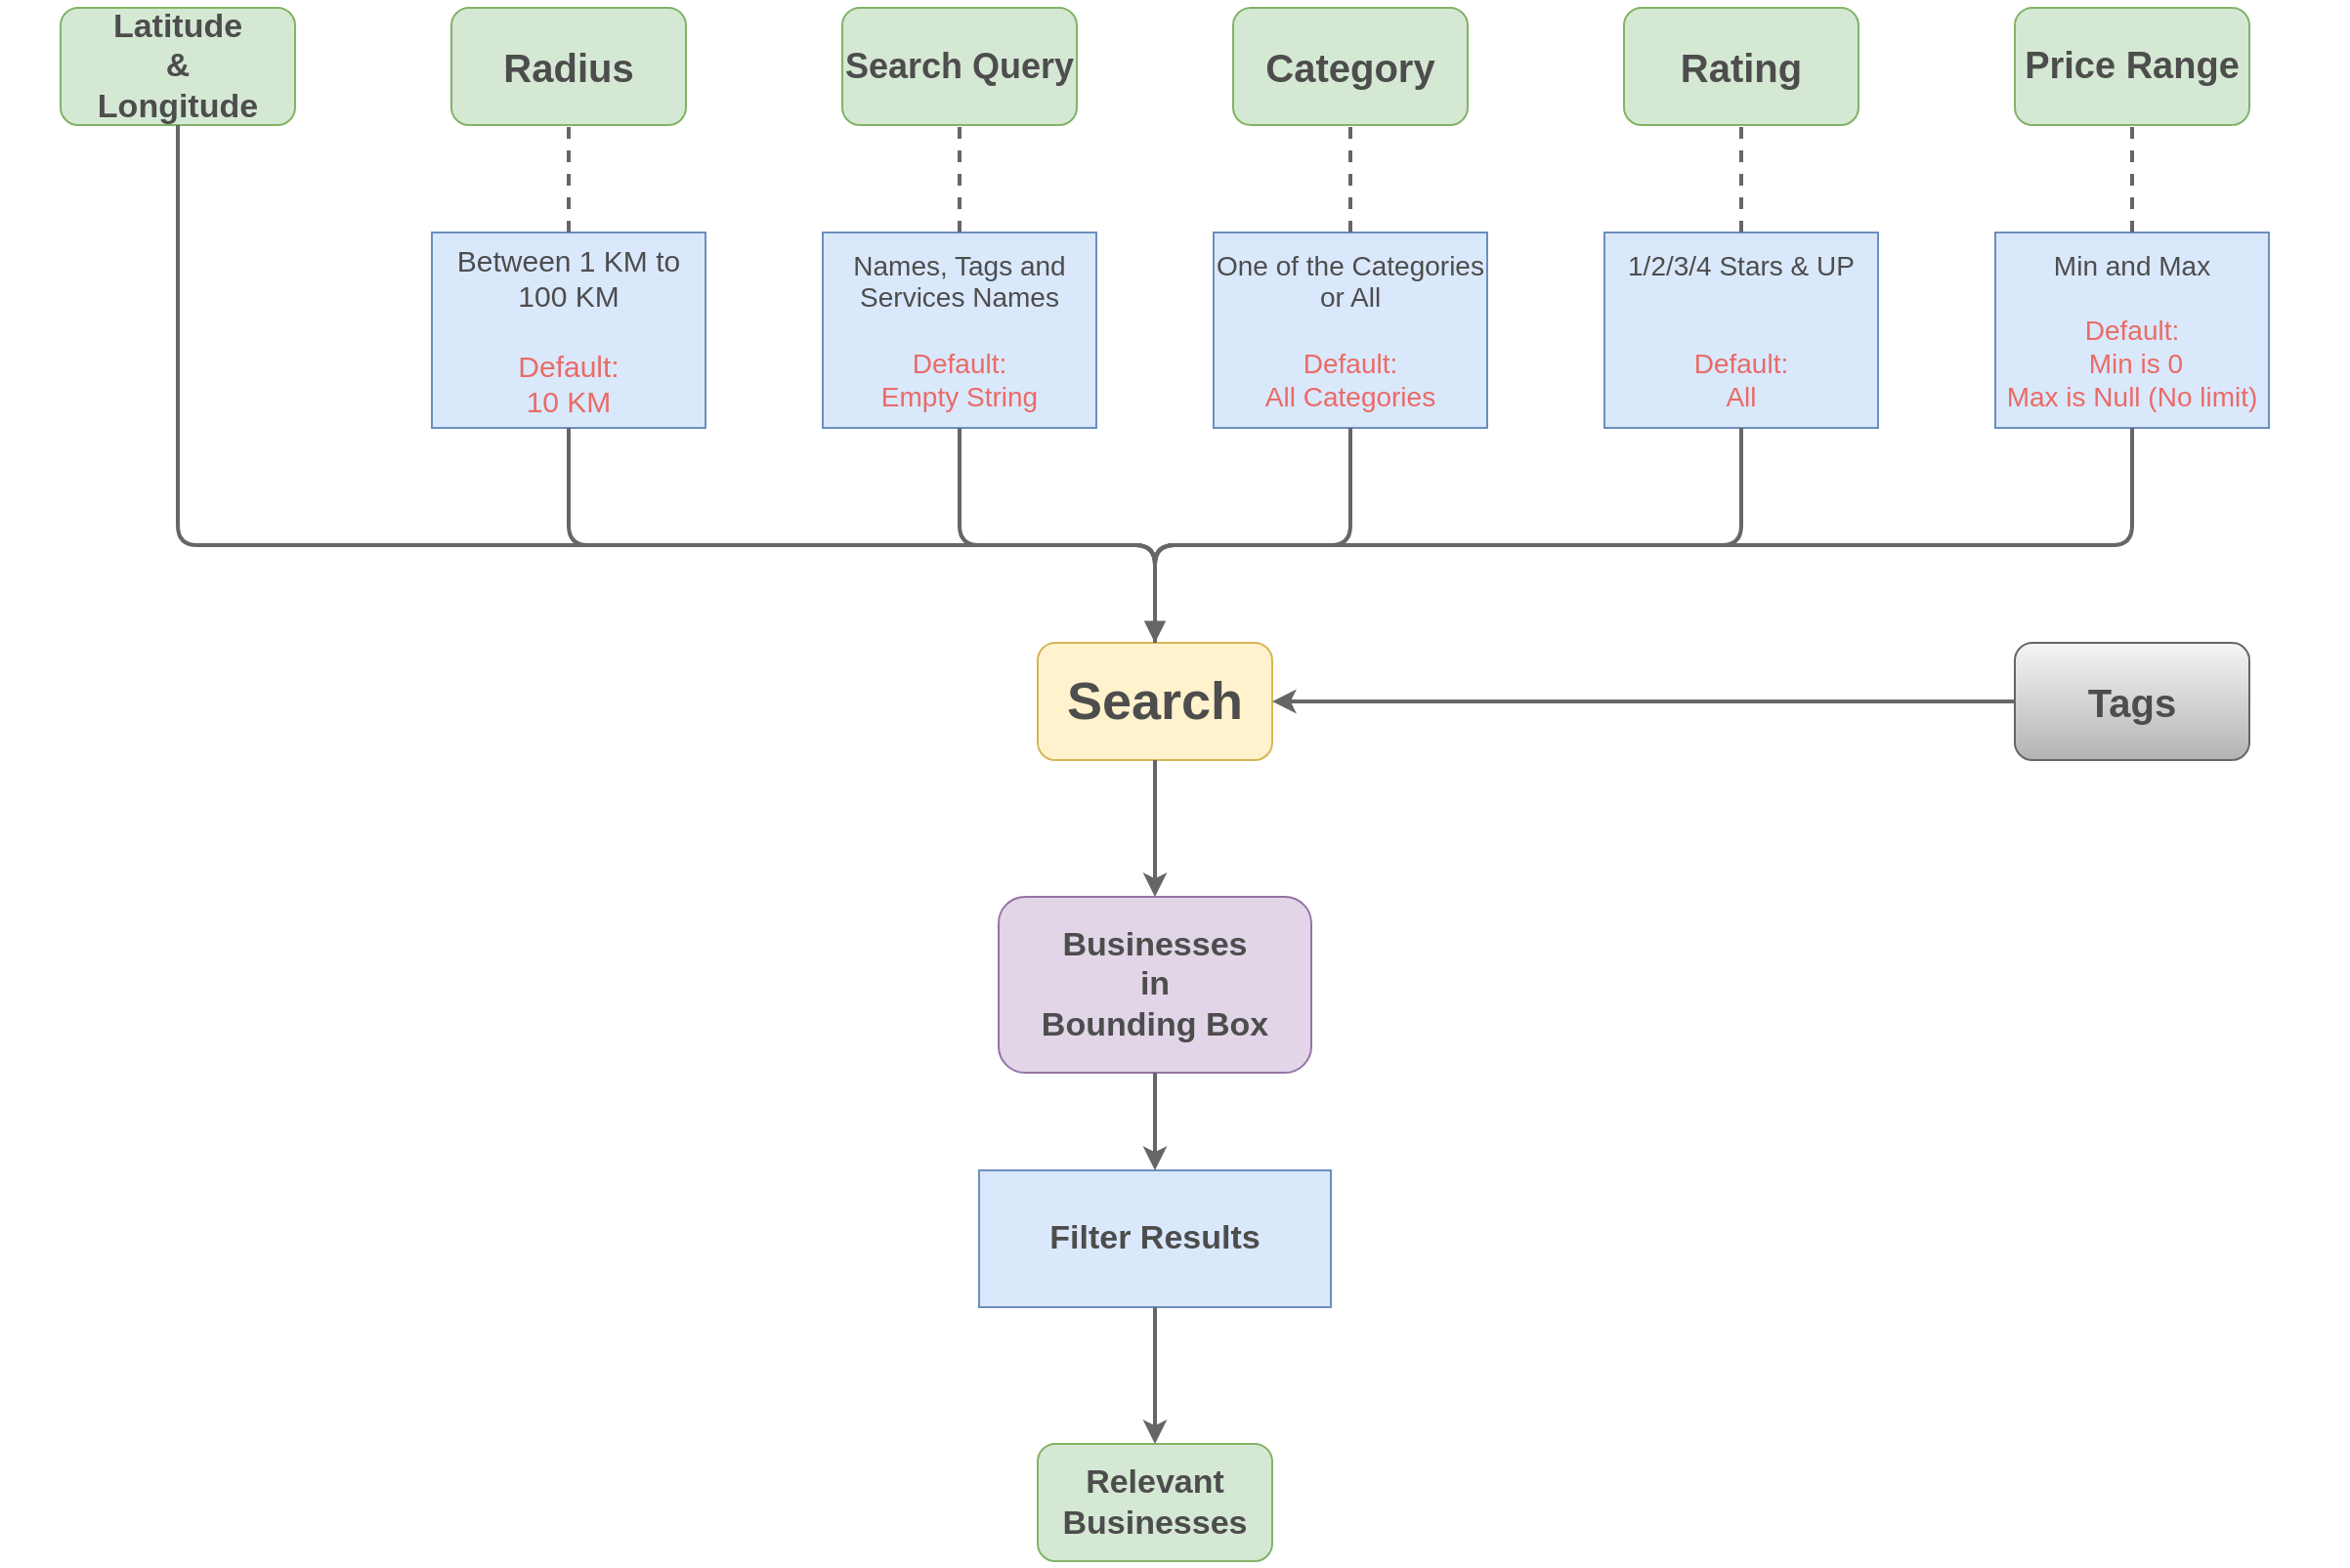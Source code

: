 <mxfile version="13.3.8" type="device"><diagram id="vAHuVkReG6dsbNsxNDyQ" name="Page-1"><mxGraphModel dx="1240" dy="573" grid="1" gridSize="10" guides="1" tooltips="1" connect="1" arrows="1" fold="1" page="1" pageScale="1" pageWidth="600" pageHeight="800" math="0" shadow="0"><root><mxCell id="0"/><mxCell id="1" parent="0"/><mxCell id="S4v9bi8b93JYl09rk8Ey-1" value="" style="rounded=0;whiteSpace=wrap;html=1;strokeColor=#FFFFFF;" parent="1" vertex="1"><mxGeometry width="1200" height="800" as="geometry"/></mxCell><mxCell id="w3oqfjgfgUOOmI7vib6x-3" value="&lt;font style=&quot;font-size: 17px&quot; color=&quot;#4d4d4d&quot;&gt;&lt;b&gt;Latitude&lt;br&gt;&amp;amp;&lt;br&gt;Longitude&lt;/b&gt;&lt;/font&gt;" style="rounded=1;whiteSpace=wrap;html=1;fillColor=#d5e8d4;strokeColor=#82b366;" parent="1" vertex="1"><mxGeometry x="30" y="3" width="120" height="60" as="geometry"/></mxCell><mxCell id="w3oqfjgfgUOOmI7vib6x-4" value="&lt;font style=&quot;font-size: 20px&quot; color=&quot;#4d4d4d&quot;&gt;&lt;b&gt;Radius&lt;/b&gt;&lt;/font&gt;" style="rounded=1;whiteSpace=wrap;html=1;fillColor=#d5e8d4;strokeColor=#82b366;" parent="1" vertex="1"><mxGeometry x="230" y="3" width="120" height="60" as="geometry"/></mxCell><mxCell id="w3oqfjgfgUOOmI7vib6x-5" value="&lt;font style=&quot;font-size: 18px&quot; color=&quot;#4d4d4d&quot;&gt;&lt;b&gt;Search Query&lt;/b&gt;&lt;/font&gt;" style="rounded=1;whiteSpace=wrap;html=1;fillColor=#d5e8d4;strokeColor=#82b366;" parent="1" vertex="1"><mxGeometry x="430" y="3" width="120" height="60" as="geometry"/></mxCell><mxCell id="w3oqfjgfgUOOmI7vib6x-6" value="&lt;font style=&quot;font-size: 20px&quot; color=&quot;#4d4d4d&quot;&gt;&lt;b&gt;Category&lt;/b&gt;&lt;/font&gt;" style="rounded=1;whiteSpace=wrap;html=1;fillColor=#d5e8d4;strokeColor=#82b366;" parent="1" vertex="1"><mxGeometry x="630" y="3" width="120" height="60" as="geometry"/></mxCell><mxCell id="w3oqfjgfgUOOmI7vib6x-7" value="&lt;font style=&quot;font-size: 20px&quot; color=&quot;#4d4d4d&quot;&gt;&lt;b&gt;Rating&lt;/b&gt;&lt;/font&gt;" style="rounded=1;whiteSpace=wrap;html=1;fillColor=#d5e8d4;strokeColor=#82b366;" parent="1" vertex="1"><mxGeometry x="830" y="3" width="120" height="60" as="geometry"/></mxCell><mxCell id="w3oqfjgfgUOOmI7vib6x-8" value="&lt;font style=&quot;font-size: 19px&quot; color=&quot;#4d4d4d&quot;&gt;&lt;b&gt;Price Range&lt;/b&gt;&lt;/font&gt;" style="rounded=1;whiteSpace=wrap;html=1;fillColor=#d5e8d4;strokeColor=#82b366;" parent="1" vertex="1"><mxGeometry x="1030" y="3" width="120" height="60" as="geometry"/></mxCell><mxCell id="w3oqfjgfgUOOmI7vib6x-9" value="&lt;font color=&quot;#4d4d4d&quot; size=&quot;1&quot;&gt;&lt;b style=&quot;font-size: 27px&quot;&gt;Search&lt;/b&gt;&lt;/font&gt;" style="rounded=1;whiteSpace=wrap;html=1;fillColor=#fff2cc;strokeColor=#d6b656;" parent="1" vertex="1"><mxGeometry x="530" y="328" width="120" height="60" as="geometry"/></mxCell><mxCell id="w3oqfjgfgUOOmI7vib6x-19" value="&lt;font style=&quot;font-size: 17px&quot; color=&quot;#4d4d4d&quot;&gt;&lt;b&gt;Businesses&lt;br&gt;in&lt;br&gt;Bounding Box&lt;/b&gt;&lt;/font&gt;" style="rounded=1;whiteSpace=wrap;html=1;fillColor=#e1d5e7;strokeColor=#9673a6;" parent="1" vertex="1"><mxGeometry x="510" y="458" width="160" height="90" as="geometry"/></mxCell><mxCell id="w3oqfjgfgUOOmI7vib6x-44" value="&lt;font style=&quot;font-size: 15px&quot;&gt;&lt;font color=&quot;#4d4d4d&quot; style=&quot;font-size: 15px&quot;&gt;Between 1 KM to 100 KM&lt;br&gt;&lt;br&gt;&lt;/font&gt;&lt;font color=&quot;#ea6b66&quot; style=&quot;font-size: 15px&quot;&gt;Default:&lt;br&gt;10 KM&lt;/font&gt;&lt;/font&gt;" style="rounded=0;whiteSpace=wrap;html=1;fillColor=#dae8fc;strokeColor=#6c8ebf;" parent="1" vertex="1"><mxGeometry x="220" y="118" width="140" height="100" as="geometry"/></mxCell><mxCell id="w3oqfjgfgUOOmI7vib6x-47" value="" style="endArrow=none;dashed=1;html=1;strokeColor=#666666;strokeWidth=2;entryX=0.5;entryY=1;entryDx=0;entryDy=0;exitX=0.5;exitY=0;exitDx=0;exitDy=0;" parent="1" source="w3oqfjgfgUOOmI7vib6x-44" target="w3oqfjgfgUOOmI7vib6x-4" edge="1"><mxGeometry width="50" height="50" relative="1" as="geometry"><mxPoint x="360" y="168" as="sourcePoint"/><mxPoint x="410" y="118" as="targetPoint"/></mxGeometry></mxCell><mxCell id="w3oqfjgfgUOOmI7vib6x-48" value="&lt;font style=&quot;font-size: 14px&quot;&gt;&lt;font color=&quot;#4d4d4d&quot; style=&quot;font-size: 14px&quot;&gt;Names, Tags and Services Names&lt;br&gt;&lt;br&gt;&lt;/font&gt;&lt;font color=&quot;#ea6b66&quot; style=&quot;font-size: 14px&quot;&gt;Default:&lt;br&gt;Empty String&lt;/font&gt;&lt;/font&gt;" style="rounded=0;whiteSpace=wrap;html=1;fillColor=#dae8fc;strokeColor=#6c8ebf;" parent="1" vertex="1"><mxGeometry x="420" y="118" width="140" height="100" as="geometry"/></mxCell><mxCell id="w3oqfjgfgUOOmI7vib6x-52" value="&lt;font&gt;&lt;font color=&quot;#4d4d4d&quot; style=&quot;font-size: 14px&quot;&gt;One of the Categories or All&lt;br&gt;&lt;br&gt;&lt;/font&gt;&lt;font color=&quot;#ea6b66&quot; style=&quot;font-size: 14px&quot;&gt;Default:&lt;br&gt;All Categories&lt;/font&gt;&lt;/font&gt;" style="rounded=0;whiteSpace=wrap;html=1;fillColor=#dae8fc;strokeColor=#6c8ebf;" parent="1" vertex="1"><mxGeometry x="620" y="118" width="140" height="100" as="geometry"/></mxCell><mxCell id="w3oqfjgfgUOOmI7vib6x-53" value="&lt;font style=&quot;font-size: 14px&quot;&gt;&lt;font color=&quot;#4d4d4d&quot; style=&quot;font-size: 14px&quot;&gt;1/2/3/4 Stars &amp;amp; UP&lt;br&gt;&lt;br&gt;&lt;br&gt;&lt;/font&gt;&lt;font color=&quot;#ea6b66&quot; style=&quot;font-size: 14px&quot;&gt;Default:&lt;br&gt;All&lt;/font&gt;&lt;/font&gt;" style="rounded=0;whiteSpace=wrap;html=1;fillColor=#dae8fc;strokeColor=#6c8ebf;" parent="1" vertex="1"><mxGeometry x="820" y="118" width="140" height="100" as="geometry"/></mxCell><mxCell id="w3oqfjgfgUOOmI7vib6x-54" value="&lt;font style=&quot;font-size: 14px&quot;&gt;&lt;font color=&quot;#4d4d4d&quot; style=&quot;font-size: 14px&quot;&gt;Min and Max&lt;br&gt;&lt;br&gt;&lt;/font&gt;&lt;font color=&quot;#ea6b66&quot; style=&quot;font-size: 14px&quot;&gt;Default:&lt;br&gt;&amp;nbsp;Min is 0&lt;br&gt;Max is Null (No limit)&lt;/font&gt;&lt;/font&gt;" style="rounded=0;whiteSpace=wrap;html=1;fillColor=#dae8fc;strokeColor=#6c8ebf;" parent="1" vertex="1"><mxGeometry x="1020" y="118" width="140" height="100" as="geometry"/></mxCell><mxCell id="w3oqfjgfgUOOmI7vib6x-55" value="" style="endArrow=none;dashed=1;html=1;strokeColor=#666666;strokeWidth=2;entryX=0.5;entryY=1;entryDx=0;entryDy=0;exitX=0.5;exitY=0;exitDx=0;exitDy=0;" parent="1" source="w3oqfjgfgUOOmI7vib6x-48" target="w3oqfjgfgUOOmI7vib6x-5" edge="1"><mxGeometry width="50" height="50" relative="1" as="geometry"><mxPoint x="600" y="318" as="sourcePoint"/><mxPoint x="650" y="268" as="targetPoint"/></mxGeometry></mxCell><mxCell id="w3oqfjgfgUOOmI7vib6x-56" value="" style="endArrow=none;dashed=1;html=1;strokeColor=#666666;strokeWidth=2;entryX=0.5;entryY=1;entryDx=0;entryDy=0;" parent="1" source="w3oqfjgfgUOOmI7vib6x-52" target="w3oqfjgfgUOOmI7vib6x-6" edge="1"><mxGeometry width="50" height="50" relative="1" as="geometry"><mxPoint x="600" y="318" as="sourcePoint"/><mxPoint x="650" y="268" as="targetPoint"/></mxGeometry></mxCell><mxCell id="w3oqfjgfgUOOmI7vib6x-57" value="" style="endArrow=none;dashed=1;html=1;strokeColor=#666666;strokeWidth=2;entryX=0.5;entryY=1;entryDx=0;entryDy=0;" parent="1" source="w3oqfjgfgUOOmI7vib6x-53" target="w3oqfjgfgUOOmI7vib6x-7" edge="1"><mxGeometry width="50" height="50" relative="1" as="geometry"><mxPoint x="600" y="318" as="sourcePoint"/><mxPoint x="650" y="268" as="targetPoint"/></mxGeometry></mxCell><mxCell id="w3oqfjgfgUOOmI7vib6x-58" value="" style="endArrow=none;dashed=1;html=1;strokeColor=#666666;strokeWidth=2;entryX=0.5;entryY=1;entryDx=0;entryDy=0;exitX=0.5;exitY=0;exitDx=0;exitDy=0;" parent="1" source="w3oqfjgfgUOOmI7vib6x-54" target="w3oqfjgfgUOOmI7vib6x-8" edge="1"><mxGeometry width="50" height="50" relative="1" as="geometry"><mxPoint x="600" y="318" as="sourcePoint"/><mxPoint x="650" y="268" as="targetPoint"/></mxGeometry></mxCell><mxCell id="w3oqfjgfgUOOmI7vib6x-63" value="" style="endArrow=none;html=1;strokeColor=#666666;strokeWidth=2;entryX=0.5;entryY=1;entryDx=0;entryDy=0;exitX=0.5;exitY=0;exitDx=0;exitDy=0;edgeStyle=orthogonalEdgeStyle;" parent="1" source="w3oqfjgfgUOOmI7vib6x-9" target="w3oqfjgfgUOOmI7vib6x-52" edge="1"><mxGeometry width="50" height="50" relative="1" as="geometry"><mxPoint x="600" y="378" as="sourcePoint"/><mxPoint x="650" y="328" as="targetPoint"/><Array as="points"><mxPoint x="590" y="278"/><mxPoint x="690" y="278"/></Array></mxGeometry></mxCell><mxCell id="w3oqfjgfgUOOmI7vib6x-64" value="" style="endArrow=none;html=1;strokeColor=#666666;strokeWidth=2;entryX=0.5;entryY=1;entryDx=0;entryDy=0;exitX=0.5;exitY=0;exitDx=0;exitDy=0;edgeStyle=orthogonalEdgeStyle;" parent="1" source="w3oqfjgfgUOOmI7vib6x-9" target="w3oqfjgfgUOOmI7vib6x-53" edge="1"><mxGeometry width="50" height="50" relative="1" as="geometry"><mxPoint x="600" y="378" as="sourcePoint"/><mxPoint x="650" y="328" as="targetPoint"/><Array as="points"><mxPoint x="590" y="278"/><mxPoint x="890" y="278"/></Array></mxGeometry></mxCell><mxCell id="w3oqfjgfgUOOmI7vib6x-65" value="" style="endArrow=classic;html=1;strokeColor=#666666;strokeWidth=2;entryX=0.5;entryY=0;entryDx=0;entryDy=0;exitX=0.5;exitY=1;exitDx=0;exitDy=0;" parent="1" source="w3oqfjgfgUOOmI7vib6x-9" target="w3oqfjgfgUOOmI7vib6x-19" edge="1"><mxGeometry width="50" height="50" relative="1" as="geometry"><mxPoint x="590" y="568" as="sourcePoint"/><mxPoint x="780" y="588" as="targetPoint"/></mxGeometry></mxCell><mxCell id="w3oqfjgfgUOOmI7vib6x-66" value="" style="endArrow=none;html=1;strokeColor=#666666;strokeWidth=2;exitX=0.5;exitY=1;exitDx=0;exitDy=0;entryX=0.5;entryY=0;entryDx=0;entryDy=0;edgeStyle=orthogonalEdgeStyle;" parent="1" source="w3oqfjgfgUOOmI7vib6x-3" target="w3oqfjgfgUOOmI7vib6x-9" edge="1"><mxGeometry width="50" height="50" relative="1" as="geometry"><mxPoint x="355" y="368" as="sourcePoint"/><mxPoint x="405" y="318" as="targetPoint"/><Array as="points"><mxPoint x="90" y="278"/><mxPoint x="590" y="278"/></Array></mxGeometry></mxCell><mxCell id="w3oqfjgfgUOOmI7vib6x-67" value="" style="endArrow=none;html=1;strokeColor=#666666;strokeWidth=2;entryX=0.5;entryY=1;entryDx=0;entryDy=0;exitX=0.5;exitY=0;exitDx=0;exitDy=0;edgeStyle=orthogonalEdgeStyle;" parent="1" source="w3oqfjgfgUOOmI7vib6x-9" target="w3oqfjgfgUOOmI7vib6x-44" edge="1"><mxGeometry width="50" height="50" relative="1" as="geometry"><mxPoint x="330" y="408" as="sourcePoint"/><mxPoint x="380" y="358" as="targetPoint"/><Array as="points"><mxPoint x="590" y="278"/><mxPoint x="290" y="278"/></Array></mxGeometry></mxCell><mxCell id="w3oqfjgfgUOOmI7vib6x-68" value="" style="endArrow=none;html=1;strokeColor=#666666;strokeWidth=2;entryX=0.5;entryY=1;entryDx=0;entryDy=0;exitX=0.5;exitY=0;exitDx=0;exitDy=0;edgeStyle=orthogonalEdgeStyle;" parent="1" source="w3oqfjgfgUOOmI7vib6x-9" target="w3oqfjgfgUOOmI7vib6x-48" edge="1"><mxGeometry width="50" height="50" relative="1" as="geometry"><mxPoint x="600" y="378" as="sourcePoint"/><mxPoint x="650" y="328" as="targetPoint"/><Array as="points"><mxPoint x="590" y="278"/><mxPoint x="490" y="278"/></Array></mxGeometry></mxCell><mxCell id="w3oqfjgfgUOOmI7vib6x-69" value="" style="endArrow=none;html=1;strokeColor=#666666;strokeWidth=2;entryX=0.5;entryY=1;entryDx=0;entryDy=0;exitX=0.5;exitY=0;exitDx=0;exitDy=0;edgeStyle=orthogonalEdgeStyle;endFill=0;startArrow=block;startFill=1;" parent="1" source="w3oqfjgfgUOOmI7vib6x-9" target="w3oqfjgfgUOOmI7vib6x-54" edge="1"><mxGeometry width="50" height="50" relative="1" as="geometry"><mxPoint x="840" y="358" as="sourcePoint"/><mxPoint x="890" y="308" as="targetPoint"/><Array as="points"><mxPoint x="590" y="278"/><mxPoint x="1090" y="278"/></Array></mxGeometry></mxCell><mxCell id="w3oqfjgfgUOOmI7vib6x-75" value="&lt;font color=&quot;#4d4d4d&quot;&gt;&lt;span style=&quot;font-size: 17px&quot;&gt;&lt;b&gt;Relevant&lt;br&gt;Businesses&lt;br&gt;&lt;/b&gt;&lt;/span&gt;&lt;/font&gt;" style="rounded=1;whiteSpace=wrap;html=1;fillColor=#d5e8d4;strokeColor=#82b366;" parent="1" vertex="1"><mxGeometry x="530" y="738" width="120" height="60" as="geometry"/></mxCell><mxCell id="w3oqfjgfgUOOmI7vib6x-77" value="&lt;font color=&quot;#4d4d4d&quot; size=&quot;1&quot;&gt;&lt;b style=&quot;font-size: 17px&quot;&gt;Filter Results&lt;br&gt;&lt;/b&gt;&lt;/font&gt;" style="rounded=0;whiteSpace=wrap;html=1;fillColor=#dae8fc;strokeColor=#6c8ebf;" parent="1" vertex="1"><mxGeometry x="500" y="598" width="180" height="70" as="geometry"/></mxCell><mxCell id="w3oqfjgfgUOOmI7vib6x-78" value="" style="endArrow=classic;html=1;strokeColor=#666666;strokeWidth=2;exitX=0.5;exitY=1;exitDx=0;exitDy=0;" parent="1" source="w3oqfjgfgUOOmI7vib6x-19" target="w3oqfjgfgUOOmI7vib6x-77" edge="1"><mxGeometry width="50" height="50" relative="1" as="geometry"><mxPoint x="550" y="698" as="sourcePoint"/><mxPoint x="600" y="648" as="targetPoint"/></mxGeometry></mxCell><mxCell id="w3oqfjgfgUOOmI7vib6x-80" value="" style="endArrow=classic;html=1;strokeColor=#666666;strokeWidth=2;exitX=0.5;exitY=1;exitDx=0;exitDy=0;entryX=0.5;entryY=0;entryDx=0;entryDy=0;" parent="1" source="w3oqfjgfgUOOmI7vib6x-77" target="w3oqfjgfgUOOmI7vib6x-75" edge="1"><mxGeometry width="50" height="50" relative="1" as="geometry"><mxPoint x="550" y="638" as="sourcePoint"/><mxPoint x="600" y="588" as="targetPoint"/></mxGeometry></mxCell><mxCell id="Tsg_b_RBrxia19ozJ_h2-3" value="" style="edgeStyle=orthogonalEdgeStyle;rounded=0;orthogonalLoop=1;jettySize=auto;html=1;strokeWidth=2;strokeColor=#666666;" edge="1" parent="1" source="Tsg_b_RBrxia19ozJ_h2-1" target="w3oqfjgfgUOOmI7vib6x-9"><mxGeometry relative="1" as="geometry"><mxPoint x="710.0" y="358" as="targetPoint"/></mxGeometry></mxCell><mxCell id="Tsg_b_RBrxia19ozJ_h2-1" value="&lt;font style=&quot;font-size: 20px&quot; color=&quot;#4d4d4d&quot;&gt;&lt;b&gt;Tags&lt;/b&gt;&lt;/font&gt;" style="rounded=1;whiteSpace=wrap;html=1;fillColor=#f5f5f5;strokeColor=#666666;gradientColor=#b3b3b3;" vertex="1" parent="1"><mxGeometry x="1030" y="328" width="120" height="60" as="geometry"/></mxCell></root></mxGraphModel></diagram></mxfile>